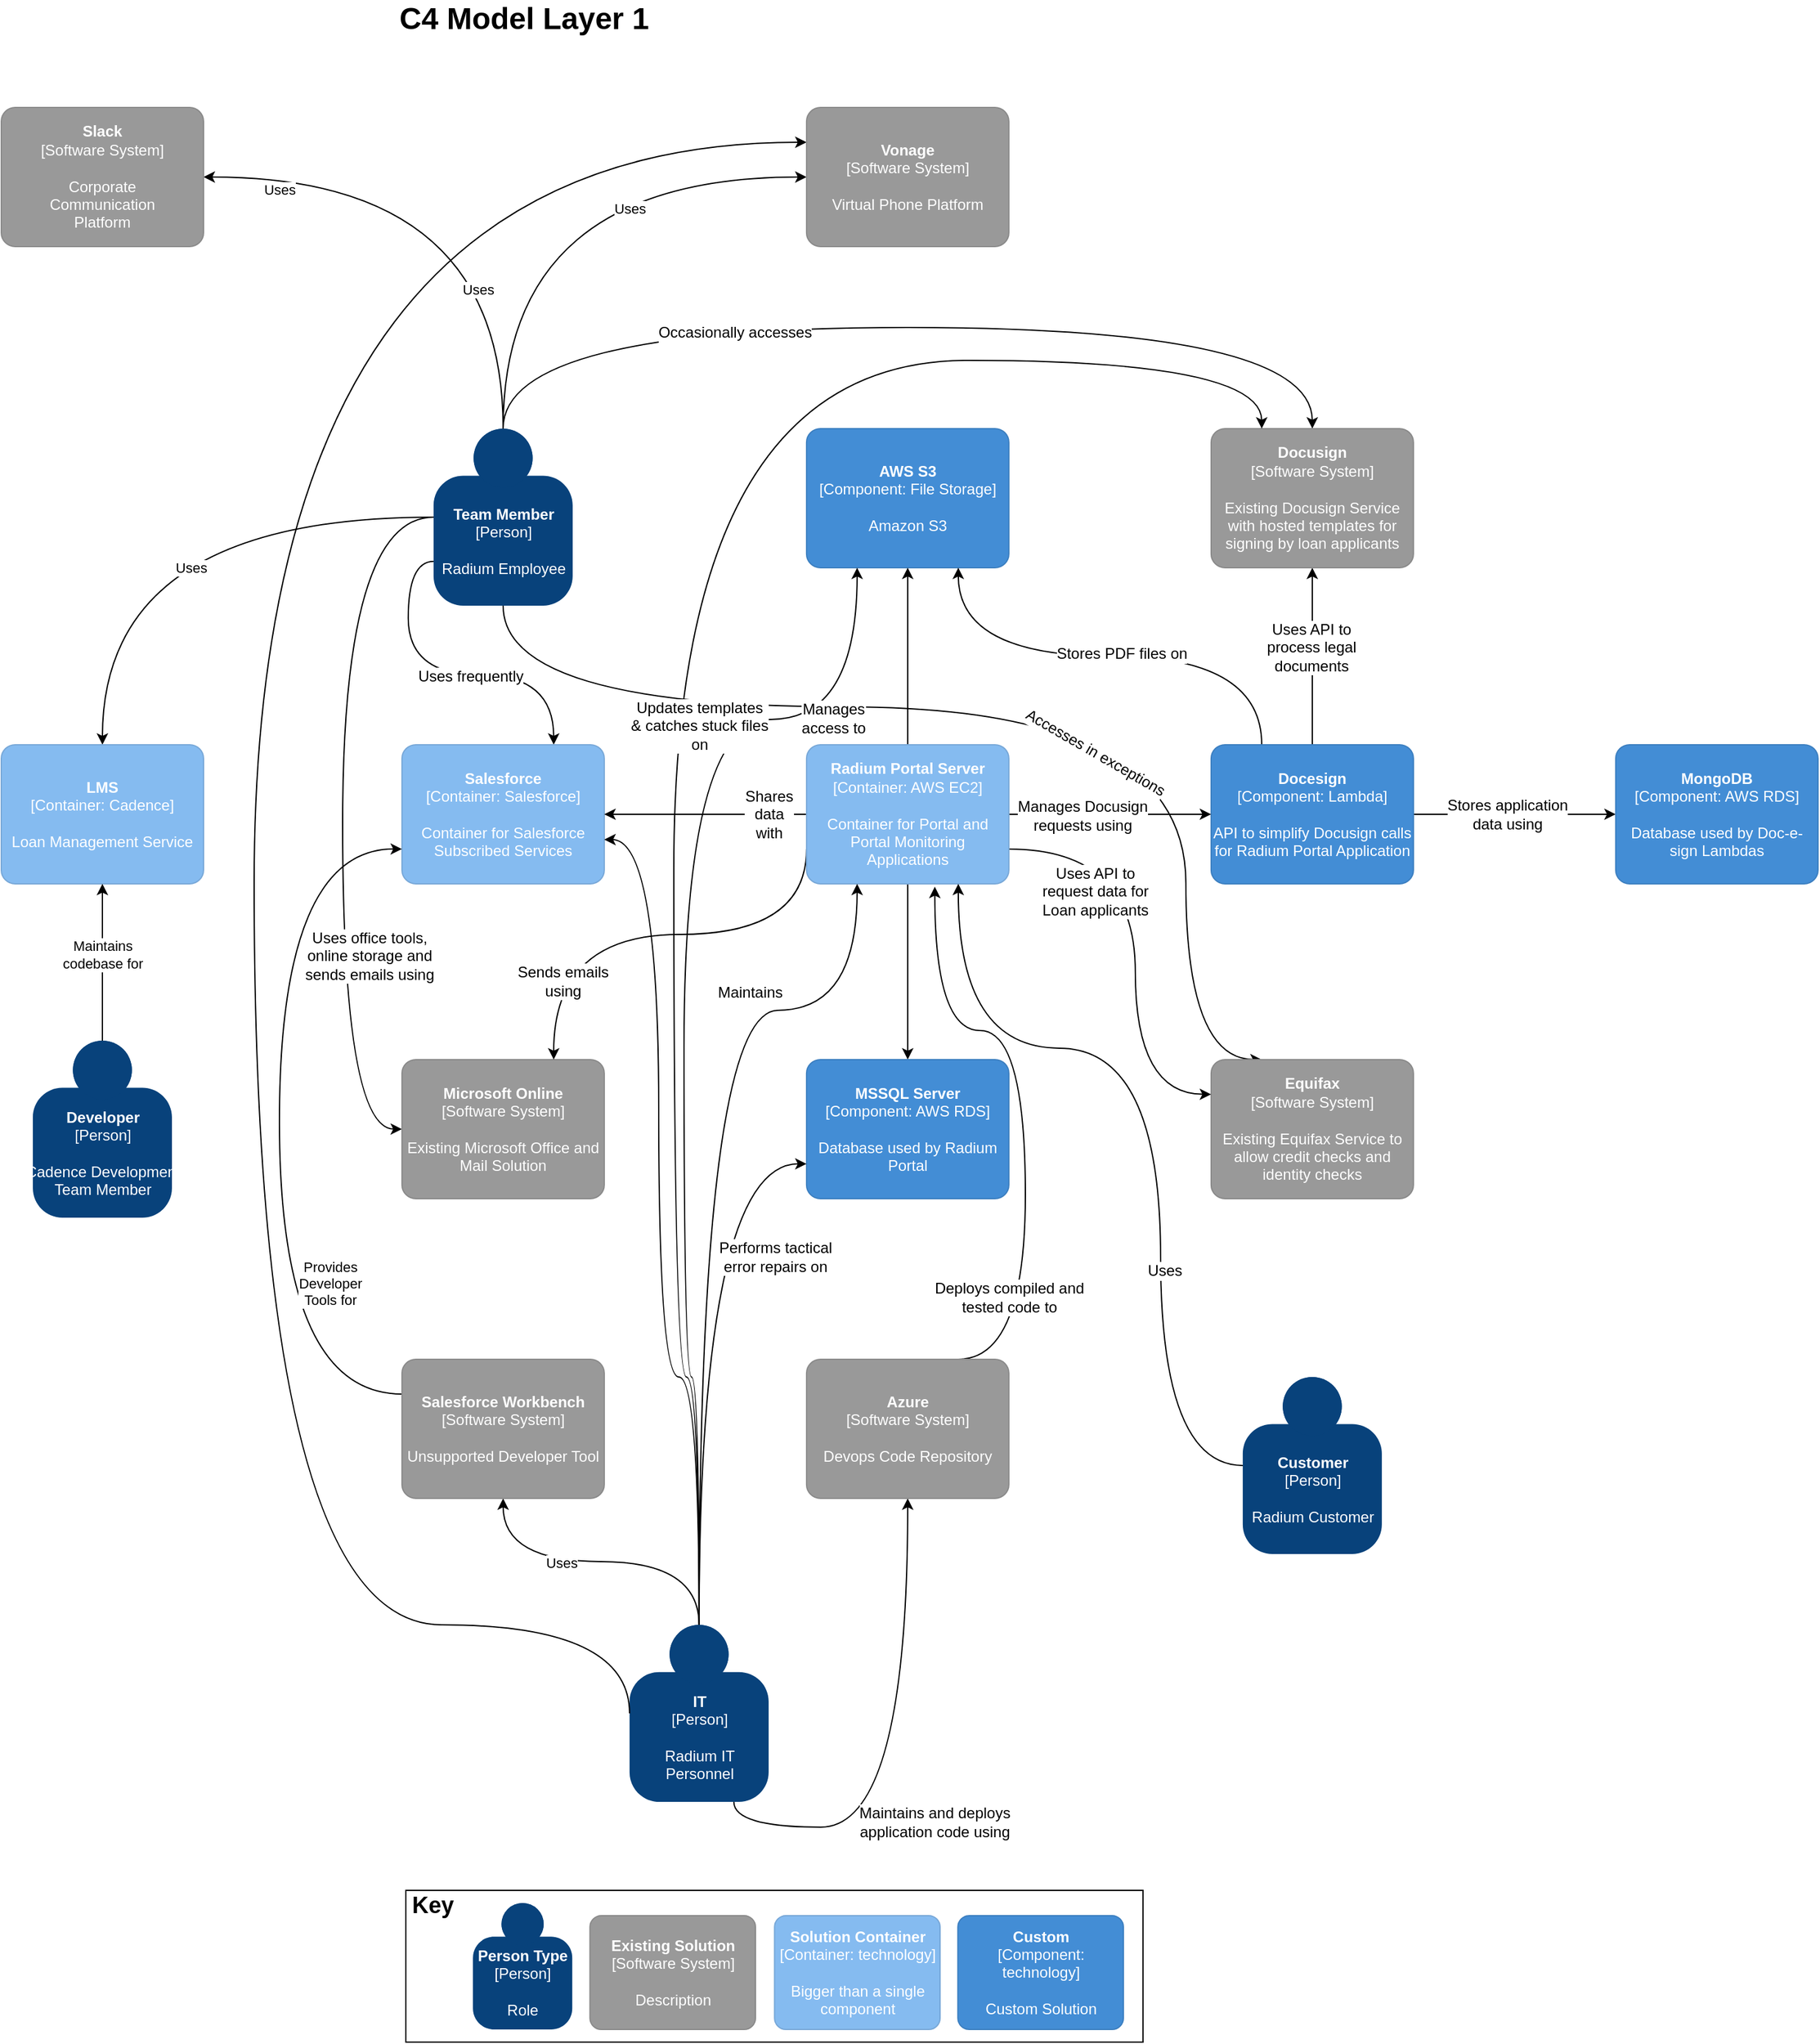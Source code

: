 <mxfile version="13.9.9" type="github" pages="2">
  <diagram id="6a731a19-8d31-9384-78a2-239565b7b9f0" name="Layer 1">
    <mxGraphModel dx="3096" dy="1939" grid="1" gridSize="10" guides="1" tooltips="1" connect="1" arrows="1" fold="1" page="1" pageScale="1" pageWidth="1169" pageHeight="827" background="#ffffff" math="0" shadow="0">
      <root>
        <mxCell id="0" />
        <mxCell id="1" parent="0" />
        <mxCell id="PBUgpTxRqVu0yyWiaOzw-26" value="" style="rounded=0;whiteSpace=wrap;html=1;fontSize=12;align=left;fillColor=none;" parent="1" vertex="1">
          <mxGeometry x="40" y="680" width="583.06" height="120" as="geometry" />
        </mxCell>
        <mxCell id="bhuwDCWxhDeShvpSnMYi-29" style="edgeStyle=orthogonalEdgeStyle;curved=1;rounded=0;orthogonalLoop=1;jettySize=auto;html=1;exitX=0;exitY=0.75;exitDx=0;exitDy=0;exitPerimeter=0;entryX=0.75;entryY=0;entryDx=0;entryDy=0;entryPerimeter=0;startArrow=none;startFill=0;endArrow=classic;endFill=1;" parent="1" source="IgGYjZkhIUAj17sx0JQ3-1780" target="IgGYjZkhIUAj17sx0JQ3-1794" edge="1">
          <mxGeometry relative="1" as="geometry" />
        </mxCell>
        <mxCell id="PBUgpTxRqVu0yyWiaOzw-13" value="Uses frequently" style="edgeLabel;html=1;align=center;verticalAlign=middle;resizable=0;points=[];fontSize=12;" parent="bhuwDCWxhDeShvpSnMYi-29" vertex="1" connectable="0">
          <mxGeometry x="-0.105" y="15" relative="1" as="geometry">
            <mxPoint x="33.52" y="16.12" as="offset" />
          </mxGeometry>
        </mxCell>
        <mxCell id="bhuwDCWxhDeShvpSnMYi-30" style="edgeStyle=orthogonalEdgeStyle;curved=1;rounded=0;orthogonalLoop=1;jettySize=auto;html=1;exitX=0.5;exitY=1;exitDx=0;exitDy=0;exitPerimeter=0;entryX=0.25;entryY=0;entryDx=0;entryDy=0;entryPerimeter=0;startArrow=none;startFill=0;endArrow=classic;endFill=1;" parent="1" source="IgGYjZkhIUAj17sx0JQ3-1780" target="IgGYjZkhIUAj17sx0JQ3-1792" edge="1">
          <mxGeometry relative="1" as="geometry">
            <Array as="points">
              <mxPoint x="116.94" y="-256.06" />
              <mxPoint x="656.94" y="-256.06" />
              <mxPoint x="656.94" y="22.94" />
            </Array>
          </mxGeometry>
        </mxCell>
        <mxCell id="PBUgpTxRqVu0yyWiaOzw-3" value="Accesses in exceptions" style="edgeLabel;html=1;align=center;verticalAlign=middle;resizable=0;points=[];fontSize=12;rotation=30;" parent="bhuwDCWxhDeShvpSnMYi-30" vertex="1" connectable="0">
          <mxGeometry x="0.094" y="-22" relative="1" as="geometry">
            <mxPoint x="23.41" y="14.06" as="offset" />
          </mxGeometry>
        </mxCell>
        <mxCell id="bhuwDCWxhDeShvpSnMYi-33" style="edgeStyle=orthogonalEdgeStyle;curved=1;rounded=0;orthogonalLoop=1;jettySize=auto;html=1;exitX=0.5;exitY=0;exitDx=0;exitDy=0;exitPerimeter=0;entryX=0.5;entryY=0;entryDx=0;entryDy=0;entryPerimeter=0;startArrow=none;startFill=0;endArrow=classic;endFill=1;" parent="1" source="IgGYjZkhIUAj17sx0JQ3-1780" target="IgGYjZkhIUAj17sx0JQ3-1791" edge="1">
          <mxGeometry relative="1" as="geometry">
            <Array as="points">
              <mxPoint x="116.94" y="-556.06" />
              <mxPoint x="756.94" y="-556.06" />
            </Array>
          </mxGeometry>
        </mxCell>
        <mxCell id="PBUgpTxRqVu0yyWiaOzw-10" value="Occasionally accesses" style="edgeLabel;html=1;align=center;verticalAlign=middle;resizable=0;points=[];fontSize=12;" parent="bhuwDCWxhDeShvpSnMYi-33" vertex="1" connectable="0">
          <mxGeometry x="0.208" y="-4" relative="1" as="geometry">
            <mxPoint x="-220.41" as="offset" />
          </mxGeometry>
        </mxCell>
        <mxCell id="PBUgpTxRqVu0yyWiaOzw-1" style="edgeStyle=orthogonalEdgeStyle;curved=1;rounded=0;orthogonalLoop=1;jettySize=auto;html=1;exitX=0;exitY=0.5;exitDx=0;exitDy=0;exitPerimeter=0;entryX=0;entryY=0.5;entryDx=0;entryDy=0;entryPerimeter=0;startArrow=none;startFill=0;endArrow=classic;endFill=1;fontSize=24;" parent="1" source="IgGYjZkhIUAj17sx0JQ3-1780" target="IgGYjZkhIUAj17sx0JQ3-1793" edge="1">
          <mxGeometry relative="1" as="geometry">
            <Array as="points">
              <mxPoint x="-10" y="-406" />
              <mxPoint x="-10" y="78" />
            </Array>
          </mxGeometry>
        </mxCell>
        <mxCell id="PBUgpTxRqVu0yyWiaOzw-12" value="Uses office tools,&lt;br&gt;online storage and&lt;br&gt;sends emails using" style="edgeLabel;html=1;align=center;verticalAlign=middle;resizable=0;points=[];fontSize=12;" parent="PBUgpTxRqVu0yyWiaOzw-1" vertex="1" connectable="0">
          <mxGeometry x="0.461" relative="1" as="geometry">
            <mxPoint x="20.77" y="-22.06" as="offset" />
          </mxGeometry>
        </mxCell>
        <mxCell id="xhgWYCqJyr1Fdc5hThhZ-2" style="edgeStyle=orthogonalEdgeStyle;rounded=0;orthogonalLoop=1;jettySize=auto;html=1;exitX=0;exitY=0.5;exitDx=0;exitDy=0;exitPerimeter=0;entryX=0.5;entryY=0;entryDx=0;entryDy=0;entryPerimeter=0;curved=1;" parent="1" source="IgGYjZkhIUAj17sx0JQ3-1780" target="xhgWYCqJyr1Fdc5hThhZ-1" edge="1">
          <mxGeometry relative="1" as="geometry" />
        </mxCell>
        <mxCell id="xhgWYCqJyr1Fdc5hThhZ-6" value="Uses" style="edgeLabel;html=1;align=center;verticalAlign=middle;resizable=0;points=[];" parent="xhgWYCqJyr1Fdc5hThhZ-2" vertex="1" connectable="0">
          <mxGeometry x="-0.525" y="10" relative="1" as="geometry">
            <mxPoint x="-86.94" y="30.02" as="offset" />
          </mxGeometry>
        </mxCell>
        <mxCell id="MBhJKJmv-auor2P_UVg--9" style="edgeStyle=orthogonalEdgeStyle;curved=1;rounded=0;orthogonalLoop=1;jettySize=auto;html=1;exitX=0.5;exitY=0;exitDx=0;exitDy=0;exitPerimeter=0;startArrow=none;startFill=0;endArrow=classic;endFill=1;entryX=1;entryY=0.5;entryDx=0;entryDy=0;entryPerimeter=0;" edge="1" parent="1" source="IgGYjZkhIUAj17sx0JQ3-1780" target="MBhJKJmv-auor2P_UVg--8">
          <mxGeometry relative="1" as="geometry" />
        </mxCell>
        <mxCell id="MBhJKJmv-auor2P_UVg--10" value="Uses" style="edgeLabel;html=1;align=center;verticalAlign=middle;resizable=0;points=[];" vertex="1" connectable="0" parent="MBhJKJmv-auor2P_UVg--9">
          <mxGeometry x="0.72" y="10" relative="1" as="geometry">
            <mxPoint x="-1" as="offset" />
          </mxGeometry>
        </mxCell>
        <object placeholders="1" c4Name="Team Member" c4Type="Person" c4Description="Radium Employee" label="&lt;b&gt;%c4Name%&lt;/b&gt;&lt;div&gt;[%c4Type%]&lt;/div&gt;&lt;br&gt;&lt;div&gt;%c4Description%&lt;/div&gt;" id="IgGYjZkhIUAj17sx0JQ3-1780">
          <mxCell style="html=1;dashed=0;whitespace=wrap;fillColor=#08427b;strokeColor=none;fontColor=#ffffff;shape=mxgraph.c4.person;align=center;metaEdit=1;points=[[0.5,0,0],[1,0.5,0],[1,0.75,0],[0.75,1,0],[0.5,1,0],[0.25,1,0],[0,0.75,0],[0,0.5,0]];metaData={&quot;c4Type&quot;:{&quot;editable&quot;:false}};" parent="1" vertex="1">
            <mxGeometry x="61.94" y="-476.06" width="110.0" height="140" as="geometry" />
          </mxCell>
        </object>
        <object placeholders="1" c4Name="AWS S3" c4Type="Component" c4Technology="File Storage" c4Description="Amazon S3" label="&lt;b&gt;%c4Name%&lt;/b&gt;&lt;div&gt;[%c4Type%: %c4Technology%]&lt;/div&gt;&lt;br&gt;&lt;div&gt;%c4Description%&lt;/div&gt;" id="IgGYjZkhIUAj17sx0JQ3-1783">
          <mxCell style="rounded=1;whiteSpace=wrap;html=1;labelBackgroundColor=none;fillColor=#438DD5;fontColor=#ffffff;align=center;arcSize=10;strokeColor=#3C7FC0;metaEdit=1;metaData={&quot;c4Type&quot;:{&quot;editable&quot;:false}};points=[[0.25,0,0],[0.5,0,0],[0.75,0,0],[1,0.25,0],[1,0.5,0],[1,0.75,0],[0.75,1,0],[0.5,1,0],[0.25,1,0],[0,0.75,0],[0,0.5,0],[0,0.25,0]];" parent="1" vertex="1">
            <mxGeometry x="356.94" y="-476.06" width="160" height="110.0" as="geometry" />
          </mxCell>
        </object>
        <mxCell id="bhuwDCWxhDeShvpSnMYi-9" style="edgeStyle=orthogonalEdgeStyle;rounded=0;orthogonalLoop=1;jettySize=auto;html=1;exitX=0.5;exitY=0;exitDx=0;exitDy=0;exitPerimeter=0;entryX=0.5;entryY=1;entryDx=0;entryDy=0;entryPerimeter=0;" parent="1" source="IgGYjZkhIUAj17sx0JQ3-1790" target="IgGYjZkhIUAj17sx0JQ3-1791" edge="1">
          <mxGeometry relative="1" as="geometry" />
        </mxCell>
        <mxCell id="PBUgpTxRqVu0yyWiaOzw-18" value="Uses API to&lt;br&gt;process legal&lt;br&gt;documents" style="edgeLabel;html=1;align=center;verticalAlign=middle;resizable=0;points=[];fontSize=12;" parent="bhuwDCWxhDeShvpSnMYi-9" vertex="1" connectable="0">
          <mxGeometry x="0.084" y="1" relative="1" as="geometry">
            <mxPoint y="-1" as="offset" />
          </mxGeometry>
        </mxCell>
        <mxCell id="bhuwDCWxhDeShvpSnMYi-10" style="edgeStyle=orthogonalEdgeStyle;rounded=0;orthogonalLoop=1;jettySize=auto;html=1;exitX=1;exitY=0.5;exitDx=0;exitDy=0;exitPerimeter=0;" parent="1" source="IgGYjZkhIUAj17sx0JQ3-1790" target="bhuwDCWxhDeShvpSnMYi-2" edge="1">
          <mxGeometry relative="1" as="geometry" />
        </mxCell>
        <mxCell id="PBUgpTxRqVu0yyWiaOzw-17" value="Stores application&lt;br&gt;data using" style="edgeLabel;html=1;align=center;verticalAlign=middle;resizable=0;points=[];fontSize=12;" parent="bhuwDCWxhDeShvpSnMYi-10" vertex="1" connectable="0">
          <mxGeometry x="-0.188" relative="1" as="geometry">
            <mxPoint x="8.35" as="offset" />
          </mxGeometry>
        </mxCell>
        <mxCell id="bhuwDCWxhDeShvpSnMYi-11" style="edgeStyle=orthogonalEdgeStyle;rounded=0;orthogonalLoop=1;jettySize=auto;html=1;exitX=0.25;exitY=0;exitDx=0;exitDy=0;exitPerimeter=0;entryX=0.75;entryY=1;entryDx=0;entryDy=0;entryPerimeter=0;curved=1;" parent="1" source="IgGYjZkhIUAj17sx0JQ3-1790" target="IgGYjZkhIUAj17sx0JQ3-1783" edge="1">
          <mxGeometry relative="1" as="geometry" />
        </mxCell>
        <mxCell id="PBUgpTxRqVu0yyWiaOzw-15" value="Stores PDF files on" style="edgeLabel;html=1;align=center;verticalAlign=middle;resizable=0;points=[];fontSize=12;" parent="bhuwDCWxhDeShvpSnMYi-11" vertex="1" connectable="0">
          <mxGeometry x="-0.045" y="-2" relative="1" as="geometry">
            <mxPoint as="offset" />
          </mxGeometry>
        </mxCell>
        <object placeholders="1" c4Name="Docesign" c4Type="Component" c4Technology="Lambda" c4Description="API to simplify Docusign calls for Radium Portal Application" label="&lt;b&gt;%c4Name%&lt;/b&gt;&lt;div&gt;[%c4Type%: %c4Technology%]&lt;/div&gt;&lt;br&gt;&lt;div&gt;%c4Description%&lt;/div&gt;" id="IgGYjZkhIUAj17sx0JQ3-1790">
          <mxCell style="rounded=1;whiteSpace=wrap;html=1;labelBackgroundColor=none;fillColor=#438DD5;fontColor=#ffffff;align=center;arcSize=10;strokeColor=#3C7FC0;metaEdit=1;metaData={&quot;c4Type&quot;:{&quot;editable&quot;:false}};points=[[0.25,0,0],[0.5,0,0],[0.75,0,0],[1,0.25,0],[1,0.5,0],[1,0.75,0],[0.75,1,0],[0.5,1,0],[0.25,1,0],[0,0.75,0],[0,0.5,0],[0,0.25,0]];" parent="1" vertex="1">
            <mxGeometry x="676.94" y="-226.06" width="160" height="110.0" as="geometry" />
          </mxCell>
        </object>
        <object placeholders="1" c4Name="Docusign" c4Type="Software System" c4Description="Existing Docusign Service with hosted templates for signing by loan applicants" label="&lt;b&gt;%c4Name%&lt;/b&gt;&lt;div&gt;[%c4Type%]&lt;/div&gt;&lt;br&gt;&lt;div&gt;%c4Description%&lt;/div&gt;" id="IgGYjZkhIUAj17sx0JQ3-1791">
          <mxCell style="rounded=1;whiteSpace=wrap;html=1;labelBackgroundColor=none;fillColor=#999999;fontColor=#ffffff;align=center;arcSize=10;strokeColor=#8A8A8A;metaEdit=1;metaData={&quot;c4Type&quot;:{&quot;editable&quot;:false}};points=[[0.25,0,0],[0.5,0,0],[0.75,0,0],[1,0.25,0],[1,0.5,0],[1,0.75,0],[0.75,1,0],[0.5,1,0],[0.25,1,0],[0,0.75,0],[0,0.5,0],[0,0.25,0]];" parent="1" vertex="1">
            <mxGeometry x="676.94" y="-476.06" width="160" height="110.0" as="geometry" />
          </mxCell>
        </object>
        <object placeholders="1" c4Name="Equifax" c4Type="Software System" c4Description="Existing Equifax Service to allow credit checks and identity checks" label="&lt;b&gt;%c4Name%&lt;/b&gt;&lt;div&gt;[%c4Type%]&lt;/div&gt;&lt;br&gt;&lt;div&gt;%c4Description%&lt;/div&gt;" id="IgGYjZkhIUAj17sx0JQ3-1792">
          <mxCell style="rounded=1;whiteSpace=wrap;html=1;labelBackgroundColor=none;fillColor=#999999;fontColor=#ffffff;align=center;arcSize=10;strokeColor=#8A8A8A;metaEdit=1;metaData={&quot;c4Type&quot;:{&quot;editable&quot;:false}};points=[[0.25,0,0],[0.5,0,0],[0.75,0,0],[1,0.25,0],[1,0.5,0],[1,0.75,0],[0.75,1,0],[0.5,1,0],[0.25,1,0],[0,0.75,0],[0,0.5,0],[0,0.25,0]];" parent="1" vertex="1">
            <mxGeometry x="676.94" y="22.94" width="160" height="110.0" as="geometry" />
          </mxCell>
        </object>
        <object placeholders="1" c4Name="Microsoft Online" c4Type="Software System" c4Description="Existing Microsoft Office and Mail Solution" label="&lt;b&gt;%c4Name%&lt;/b&gt;&lt;div&gt;[%c4Type%]&lt;/div&gt;&lt;br&gt;&lt;div&gt;%c4Description%&lt;/div&gt;" id="IgGYjZkhIUAj17sx0JQ3-1793">
          <mxCell style="rounded=1;whiteSpace=wrap;html=1;labelBackgroundColor=none;fillColor=#999999;fontColor=#ffffff;align=center;arcSize=10;strokeColor=#8A8A8A;metaEdit=1;metaData={&quot;c4Type&quot;:{&quot;editable&quot;:false}};points=[[0.25,0,0],[0.5,0,0],[0.75,0,0],[1,0.25,0],[1,0.5,0],[1,0.75,0],[0.75,1,0],[0.5,1,0],[0.25,1,0],[0,0.75,0],[0,0.5,0],[0,0.25,0]];" parent="1" vertex="1">
            <mxGeometry x="36.94" y="22.94" width="160" height="110.0" as="geometry" />
          </mxCell>
        </object>
        <object placeholders="1" c4Name="Salesforce" c4Type="Container" c4Technology="Salesforce" c4Description="Container for Salesforce Subscribed Services" label="&lt;b&gt;%c4Name%&lt;/b&gt;&lt;div&gt;[%c4Type%: %c4Technology%]&lt;/div&gt;&lt;br&gt;&lt;div&gt;%c4Description%&lt;/div&gt;" id="IgGYjZkhIUAj17sx0JQ3-1794">
          <mxCell style="rounded=1;whiteSpace=wrap;html=1;labelBackgroundColor=none;fillColor=#85BBF0;fontColor=#ffffff;align=center;arcSize=10;strokeColor=#78A8D8;metaEdit=1;metaData={&quot;c4Type&quot;:{&quot;editable&quot;:false}};points=[[0.25,0,0],[0.5,0,0],[0.75,0,0],[1,0.25,0],[1,0.5,0],[1,0.75,0],[0.75,1,0],[0.5,1,0],[0.25,1,0],[0,0.75,0],[0,0.5,0],[0,0.25,0]];" parent="1" vertex="1">
            <mxGeometry x="36.94" y="-226.06" width="160" height="110.0" as="geometry" />
          </mxCell>
        </object>
        <object placeholders="1" c4Name="MongoDB" c4Type="Component" c4Technology="AWS RDS" c4Description="Database used by Doc-e-sign Lambdas" label="&lt;b&gt;%c4Name%&lt;/b&gt;&lt;div&gt;[%c4Type%: %c4Technology%]&lt;/div&gt;&lt;br&gt;&lt;div&gt;%c4Description%&lt;/div&gt;" id="bhuwDCWxhDeShvpSnMYi-2">
          <mxCell style="rounded=1;whiteSpace=wrap;html=1;labelBackgroundColor=none;fillColor=#438DD5;fontColor=#ffffff;align=center;arcSize=10;strokeColor=#3C7FC0;metaEdit=1;metaData={&quot;c4Type&quot;:{&quot;editable&quot;:false}};points=[[0.25,0,0],[0.5,0,0],[0.75,0,0],[1,0.25,0],[1,0.5,0],[1,0.75,0],[0.75,1,0],[0.5,1,0],[0.25,1,0],[0,0.75,0],[0,0.5,0],[0,0.25,0]];" parent="1" vertex="1">
            <mxGeometry x="996.94" y="-226.06" width="160" height="110.0" as="geometry" />
          </mxCell>
        </object>
        <mxCell id="bhuwDCWxhDeShvpSnMYi-6" style="edgeStyle=orthogonalEdgeStyle;rounded=0;orthogonalLoop=1;jettySize=auto;html=1;entryX=0.5;entryY=1;entryDx=0;entryDy=0;entryPerimeter=0;startArrow=classic;startFill=1;endArrow=none;endFill=0;" parent="1" source="bhuwDCWxhDeShvpSnMYi-3" target="bhuwDCWxhDeShvpSnMYi-5" edge="1">
          <mxGeometry relative="1" as="geometry" />
        </mxCell>
        <object placeholders="1" c4Name="MSSQL Server" c4Type="Component" c4Technology="AWS RDS" c4Description="Database used by Radium Portal" label="&lt;b&gt;%c4Name%&lt;/b&gt;&lt;div&gt;[%c4Type%: %c4Technology%]&lt;/div&gt;&lt;br&gt;&lt;div&gt;%c4Description%&lt;/div&gt;" id="bhuwDCWxhDeShvpSnMYi-3">
          <mxCell style="rounded=1;whiteSpace=wrap;html=1;labelBackgroundColor=none;fillColor=#438DD5;fontColor=#ffffff;align=center;arcSize=10;strokeColor=#3C7FC0;metaEdit=1;metaData={&quot;c4Type&quot;:{&quot;editable&quot;:false}};points=[[0.25,0,0],[0.5,0,0],[0.75,0,0],[1,0.25,0],[1,0.5,0],[1,0.75,0],[0.75,1,0],[0.5,1,0],[0.25,1,0],[0,0.75,0],[0,0.5,0],[0,0.25,0]];" parent="1" vertex="1">
            <mxGeometry x="356.94" y="22.94" width="160" height="110.0" as="geometry" />
          </mxCell>
        </object>
        <mxCell id="bhuwDCWxhDeShvpSnMYi-7" style="edgeStyle=orthogonalEdgeStyle;rounded=0;orthogonalLoop=1;jettySize=auto;html=1;exitX=1;exitY=0.5;exitDx=0;exitDy=0;exitPerimeter=0;" parent="1" source="bhuwDCWxhDeShvpSnMYi-5" target="IgGYjZkhIUAj17sx0JQ3-1790" edge="1">
          <mxGeometry relative="1" as="geometry" />
        </mxCell>
        <mxCell id="PBUgpTxRqVu0yyWiaOzw-16" value="Manages Docusign&lt;br&gt;requests using" style="edgeLabel;html=1;align=center;verticalAlign=middle;resizable=0;points=[];fontSize=12;" parent="bhuwDCWxhDeShvpSnMYi-7" vertex="1" connectable="0">
          <mxGeometry x="-0.277" y="-1" relative="1" as="geometry">
            <mxPoint as="offset" />
          </mxGeometry>
        </mxCell>
        <mxCell id="bhuwDCWxhDeShvpSnMYi-8" style="edgeStyle=orthogonalEdgeStyle;rounded=0;orthogonalLoop=1;jettySize=auto;html=1;exitX=0.5;exitY=0;exitDx=0;exitDy=0;exitPerimeter=0;" parent="1" source="bhuwDCWxhDeShvpSnMYi-5" target="IgGYjZkhIUAj17sx0JQ3-1783" edge="1">
          <mxGeometry relative="1" as="geometry" />
        </mxCell>
        <mxCell id="bhuwDCWxhDeShvpSnMYi-12" style="edgeStyle=orthogonalEdgeStyle;curved=1;rounded=0;orthogonalLoop=1;jettySize=auto;html=1;exitX=1;exitY=0.75;exitDx=0;exitDy=0;exitPerimeter=0;entryX=0;entryY=0.25;entryDx=0;entryDy=0;entryPerimeter=0;" parent="1" source="bhuwDCWxhDeShvpSnMYi-5" target="IgGYjZkhIUAj17sx0JQ3-1792" edge="1">
          <mxGeometry relative="1" as="geometry">
            <Array as="points">
              <mxPoint x="616.94" y="-143.06" />
              <mxPoint x="616.94" y="50.94" />
            </Array>
          </mxGeometry>
        </mxCell>
        <mxCell id="PBUgpTxRqVu0yyWiaOzw-4" value="Uses API to&lt;br&gt;request data for&lt;br&gt;Loan applicants" style="edgeLabel;html=1;align=center;verticalAlign=middle;resizable=0;points=[];fontSize=12;" parent="bhuwDCWxhDeShvpSnMYi-12" vertex="1" connectable="0">
          <mxGeometry x="-0.047" y="-2" relative="1" as="geometry">
            <mxPoint x="-29.88" y="-34.7" as="offset" />
          </mxGeometry>
        </mxCell>
        <mxCell id="bhuwDCWxhDeShvpSnMYi-13" style="edgeStyle=orthogonalEdgeStyle;curved=1;rounded=0;orthogonalLoop=1;jettySize=auto;html=1;exitX=0;exitY=0.5;exitDx=0;exitDy=0;exitPerimeter=0;entryX=1;entryY=0.5;entryDx=0;entryDy=0;entryPerimeter=0;startArrow=none;startFill=0;endArrow=classic;endFill=1;" parent="1" source="bhuwDCWxhDeShvpSnMYi-5" target="IgGYjZkhIUAj17sx0JQ3-1794" edge="1">
          <mxGeometry relative="1" as="geometry" />
        </mxCell>
        <mxCell id="PBUgpTxRqVu0yyWiaOzw-14" value="Shares&lt;br&gt;data&lt;br&gt;with" style="edgeLabel;html=1;align=center;verticalAlign=middle;resizable=0;points=[];fontSize=12;" parent="bhuwDCWxhDeShvpSnMYi-13" vertex="1" connectable="0">
          <mxGeometry x="-0.488" y="-1" relative="1" as="geometry">
            <mxPoint x="11.18" y="1" as="offset" />
          </mxGeometry>
        </mxCell>
        <mxCell id="bhuwDCWxhDeShvpSnMYi-14" style="edgeStyle=orthogonalEdgeStyle;curved=1;rounded=0;orthogonalLoop=1;jettySize=auto;html=1;exitX=0;exitY=0.75;exitDx=0;exitDy=0;exitPerimeter=0;entryX=0.75;entryY=0;entryDx=0;entryDy=0;entryPerimeter=0;startArrow=none;startFill=0;endArrow=classic;endFill=1;" parent="1" source="bhuwDCWxhDeShvpSnMYi-5" target="IgGYjZkhIUAj17sx0JQ3-1793" edge="1">
          <mxGeometry relative="1" as="geometry">
            <Array as="points">
              <mxPoint x="356.94" y="-76.06" />
              <mxPoint x="156.94" y="-76.06" />
            </Array>
          </mxGeometry>
        </mxCell>
        <mxCell id="PBUgpTxRqVu0yyWiaOzw-11" value="Sends emails&lt;br&gt;using" style="edgeLabel;html=1;align=center;verticalAlign=middle;resizable=0;points=[];fontSize=12;" parent="bhuwDCWxhDeShvpSnMYi-14" vertex="1" connectable="0">
          <mxGeometry x="0.768" y="7" relative="1" as="geometry">
            <mxPoint y="-19.97" as="offset" />
          </mxGeometry>
        </mxCell>
        <object placeholders="1" c4Name="Radium Portal Server" c4Type="Container" c4Technology="AWS EC2" c4Description="Container for Portal and Portal Monitoring Applications" label="&lt;b&gt;%c4Name%&lt;/b&gt;&lt;div&gt;[%c4Type%: %c4Technology%]&lt;/div&gt;&lt;br&gt;&lt;div&gt;%c4Description%&lt;/div&gt;" id="bhuwDCWxhDeShvpSnMYi-5">
          <mxCell style="rounded=1;whiteSpace=wrap;html=1;labelBackgroundColor=none;fillColor=#85BBF0;fontColor=#ffffff;align=center;arcSize=10;strokeColor=#78A8D8;metaEdit=1;metaData={&quot;c4Type&quot;:{&quot;editable&quot;:false}};points=[[0.25,0,0],[0.5,0,0],[0.75,0,0],[1,0.25,0],[1,0.5,0],[1,0.75,0],[0.75,1,0],[0.5,1,0],[0.25,1,0],[0,0.75,0],[0,0.5,0],[0,0.25,0]];" parent="1" vertex="1">
            <mxGeometry x="356.94" y="-226.06" width="160" height="110.0" as="geometry" />
          </mxCell>
        </object>
        <mxCell id="bhuwDCWxhDeShvpSnMYi-32" style="edgeStyle=orthogonalEdgeStyle;curved=1;rounded=0;orthogonalLoop=1;jettySize=auto;html=1;exitX=0;exitY=0.5;exitDx=0;exitDy=0;exitPerimeter=0;entryX=0.75;entryY=1;entryDx=0;entryDy=0;entryPerimeter=0;startArrow=none;startFill=0;endArrow=classic;endFill=1;" parent="1" source="bhuwDCWxhDeShvpSnMYi-15" target="bhuwDCWxhDeShvpSnMYi-5" edge="1">
          <mxGeometry relative="1" as="geometry">
            <Array as="points">
              <mxPoint x="636.94" y="343.94" />
              <mxPoint x="636.94" y="13.94" />
              <mxPoint x="476.94" y="13.94" />
            </Array>
          </mxGeometry>
        </mxCell>
        <mxCell id="PBUgpTxRqVu0yyWiaOzw-5" value="Uses" style="edgeLabel;html=1;align=center;verticalAlign=middle;resizable=0;points=[];fontSize=12;" parent="bhuwDCWxhDeShvpSnMYi-32" vertex="1" connectable="0">
          <mxGeometry x="0.028" y="20" relative="1" as="geometry">
            <mxPoint x="23.06" y="132.82" as="offset" />
          </mxGeometry>
        </mxCell>
        <object placeholders="1" c4Name="Customer" c4Type="Person" c4Description="Radium Customer" label="&lt;b&gt;%c4Name%&lt;/b&gt;&lt;div&gt;[%c4Type%]&lt;/div&gt;&lt;br&gt;&lt;div&gt;%c4Description%&lt;/div&gt;" id="bhuwDCWxhDeShvpSnMYi-15">
          <mxCell style="html=1;dashed=0;whitespace=wrap;fillColor=#08427b;strokeColor=none;fontColor=#ffffff;shape=mxgraph.c4.person;align=center;metaEdit=1;points=[[0.5,0,0],[1,0.5,0],[1,0.75,0],[0.75,1,0],[0.5,1,0],[0.25,1,0],[0,0.75,0],[0,0.5,0]];metaData={&quot;c4Type&quot;:{&quot;editable&quot;:false}};" parent="1" vertex="1">
            <mxGeometry x="701.94" y="273.94" width="110.0" height="140" as="geometry" />
          </mxCell>
        </object>
        <mxCell id="bhuwDCWxhDeShvpSnMYi-17" style="edgeStyle=orthogonalEdgeStyle;curved=1;rounded=0;orthogonalLoop=1;jettySize=auto;html=1;exitX=0.5;exitY=0;exitDx=0;exitDy=0;exitPerimeter=0;entryX=0;entryY=0.75;entryDx=0;entryDy=0;entryPerimeter=0;startArrow=none;startFill=0;endArrow=classic;endFill=1;" parent="1" source="bhuwDCWxhDeShvpSnMYi-16" target="bhuwDCWxhDeShvpSnMYi-3" edge="1">
          <mxGeometry relative="1" as="geometry" />
        </mxCell>
        <mxCell id="PBUgpTxRqVu0yyWiaOzw-6" value="Performs tactical&lt;br&gt;error repairs on" style="edgeLabel;html=1;align=center;verticalAlign=middle;resizable=0;points=[];fontSize=12;" parent="bhuwDCWxhDeShvpSnMYi-17" vertex="1" connectable="0">
          <mxGeometry x="-0.16" y="-13" relative="1" as="geometry">
            <mxPoint x="46.72" y="-101.76" as="offset" />
          </mxGeometry>
        </mxCell>
        <mxCell id="bhuwDCWxhDeShvpSnMYi-18" style="edgeStyle=orthogonalEdgeStyle;curved=1;rounded=0;orthogonalLoop=1;jettySize=auto;html=1;exitX=0.5;exitY=0;exitDx=0;exitDy=0;exitPerimeter=0;entryX=0.25;entryY=1;entryDx=0;entryDy=0;entryPerimeter=0;startArrow=none;startFill=0;endArrow=classic;endFill=1;" parent="1" source="bhuwDCWxhDeShvpSnMYi-16" target="bhuwDCWxhDeShvpSnMYi-5" edge="1">
          <mxGeometry relative="1" as="geometry">
            <Array as="points">
              <mxPoint x="271.94" y="-16.06" />
              <mxPoint x="396.94" y="-16.06" />
            </Array>
          </mxGeometry>
        </mxCell>
        <mxCell id="PBUgpTxRqVu0yyWiaOzw-7" value="Maintains" style="edgeLabel;html=1;align=center;verticalAlign=middle;resizable=0;points=[];fontSize=12;" parent="bhuwDCWxhDeShvpSnMYi-18" vertex="1" connectable="0">
          <mxGeometry x="0.401" y="-2" relative="1" as="geometry">
            <mxPoint x="27.54" y="-15.91" as="offset" />
          </mxGeometry>
        </mxCell>
        <mxCell id="bhuwDCWxhDeShvpSnMYi-19" style="edgeStyle=orthogonalEdgeStyle;curved=1;rounded=0;orthogonalLoop=1;jettySize=auto;html=1;exitX=0.5;exitY=0;exitDx=0;exitDy=0;exitPerimeter=0;entryX=0.25;entryY=1;entryDx=0;entryDy=0;entryPerimeter=0;startArrow=none;startFill=0;endArrow=classic;endFill=1;" parent="1" source="bhuwDCWxhDeShvpSnMYi-16" target="IgGYjZkhIUAj17sx0JQ3-1783" edge="1">
          <mxGeometry relative="1" as="geometry">
            <Array as="points">
              <mxPoint x="260" y="274" />
              <mxPoint x="260" y="-246" />
              <mxPoint x="397" y="-246" />
            </Array>
          </mxGeometry>
        </mxCell>
        <mxCell id="PBUgpTxRqVu0yyWiaOzw-8" value="Manages&lt;br&gt;access&amp;nbsp;to" style="edgeLabel;html=1;align=center;verticalAlign=middle;resizable=0;points=[];fontSize=12;" parent="bhuwDCWxhDeShvpSnMYi-19" vertex="1" connectable="0">
          <mxGeometry x="0.238" y="-27" relative="1" as="geometry">
            <mxPoint x="91.06" y="-119.82" as="offset" />
          </mxGeometry>
        </mxCell>
        <mxCell id="bhuwDCWxhDeShvpSnMYi-35" style="edgeStyle=orthogonalEdgeStyle;curved=1;rounded=0;orthogonalLoop=1;jettySize=auto;html=1;exitX=0.5;exitY=0;exitDx=0;exitDy=0;exitPerimeter=0;entryX=0.25;entryY=0;entryDx=0;entryDy=0;entryPerimeter=0;startArrow=none;startFill=0;endArrow=classic;endFill=1;" parent="1" source="bhuwDCWxhDeShvpSnMYi-16" target="IgGYjZkhIUAj17sx0JQ3-1791" edge="1">
          <mxGeometry relative="1" as="geometry">
            <Array as="points">
              <mxPoint x="251.94" y="274" />
              <mxPoint x="251.94" y="-530" />
              <mxPoint x="716.94" y="-530" />
            </Array>
          </mxGeometry>
        </mxCell>
        <mxCell id="PBUgpTxRqVu0yyWiaOzw-9" value="Updates templates&lt;br&gt;&amp;amp; catches stuck files&lt;br&gt;on" style="edgeLabel;html=1;align=center;verticalAlign=middle;resizable=0;points=[];fontSize=12;" parent="bhuwDCWxhDeShvpSnMYi-35" vertex="1" connectable="0">
          <mxGeometry x="0.029" y="-42" relative="1" as="geometry">
            <mxPoint x="-22" y="60.59" as="offset" />
          </mxGeometry>
        </mxCell>
        <mxCell id="PBUgpTxRqVu0yyWiaOzw-20" style="edgeStyle=orthogonalEdgeStyle;curved=1;rounded=0;orthogonalLoop=1;jettySize=auto;html=1;exitX=0.75;exitY=1;exitDx=0;exitDy=0;exitPerimeter=0;entryX=0.5;entryY=1;entryDx=0;entryDy=0;entryPerimeter=0;startArrow=none;startFill=0;endArrow=classic;endFill=1;fontSize=12;" parent="1" source="bhuwDCWxhDeShvpSnMYi-16" target="PBUgpTxRqVu0yyWiaOzw-19" edge="1">
          <mxGeometry relative="1" as="geometry" />
        </mxCell>
        <mxCell id="PBUgpTxRqVu0yyWiaOzw-21" value="Maintains and deploys&lt;br&gt;application&amp;nbsp;code using" style="edgeLabel;html=1;align=center;verticalAlign=middle;resizable=0;points=[];fontSize=12;" parent="PBUgpTxRqVu0yyWiaOzw-20" vertex="1" connectable="0">
          <mxGeometry x="-0.415" y="-4" relative="1" as="geometry">
            <mxPoint x="55.88" y="-7.94" as="offset" />
          </mxGeometry>
        </mxCell>
        <mxCell id="MBhJKJmv-auor2P_UVg--1" style="edgeStyle=orthogonalEdgeStyle;rounded=0;orthogonalLoop=1;jettySize=auto;html=1;exitX=0.5;exitY=0;exitDx=0;exitDy=0;exitPerimeter=0;entryX=1;entryY=0.682;entryDx=0;entryDy=0;entryPerimeter=0;curved=1;" edge="1" parent="1" source="bhuwDCWxhDeShvpSnMYi-16" target="IgGYjZkhIUAj17sx0JQ3-1794">
          <mxGeometry relative="1" as="geometry">
            <Array as="points">
              <mxPoint x="240" y="274" />
              <mxPoint x="240" y="-151" />
            </Array>
          </mxGeometry>
        </mxCell>
        <mxCell id="MBhJKJmv-auor2P_UVg--12" style="edgeStyle=orthogonalEdgeStyle;curved=1;rounded=0;orthogonalLoop=1;jettySize=auto;html=1;exitX=0.5;exitY=0;exitDx=0;exitDy=0;exitPerimeter=0;entryX=0.5;entryY=1;entryDx=0;entryDy=0;entryPerimeter=0;startArrow=none;startFill=0;endArrow=classic;endFill=1;" edge="1" parent="1" source="bhuwDCWxhDeShvpSnMYi-16" target="MBhJKJmv-auor2P_UVg--11">
          <mxGeometry relative="1" as="geometry" />
        </mxCell>
        <mxCell id="MBhJKJmv-auor2P_UVg--13" value="Uses" style="edgeLabel;html=1;align=center;verticalAlign=middle;resizable=0;points=[];" vertex="1" connectable="0" parent="MBhJKJmv-auor2P_UVg--12">
          <mxGeometry x="0.26" y="1" relative="1" as="geometry">
            <mxPoint x="1" as="offset" />
          </mxGeometry>
        </mxCell>
        <object placeholders="1" c4Name="IT" c4Type="Person" c4Description="Radium IT&#xa;Personnel" label="&lt;b&gt;%c4Name%&lt;/b&gt;&lt;div&gt;[%c4Type%]&lt;/div&gt;&lt;br&gt;&lt;div&gt;%c4Description%&lt;/div&gt;" id="bhuwDCWxhDeShvpSnMYi-16">
          <mxCell style="html=1;dashed=0;whitespace=wrap;fillColor=#08427b;strokeColor=none;fontColor=#ffffff;shape=mxgraph.c4.person;align=center;metaEdit=1;points=[[0.5,0,0],[1,0.5,0],[1,0.75,0],[0.75,1,0],[0.5,1,0],[0.25,1,0],[0,0.75,0],[0,0.5,0]];metaData={&quot;c4Type&quot;:{&quot;editable&quot;:false}};" parent="1" vertex="1">
            <mxGeometry x="216.94" y="470" width="110.0" height="140" as="geometry" />
          </mxCell>
        </object>
        <object placeholders="1" c4Name="Existing Solution" c4Type="Software System" c4Description="Description" label="&lt;b&gt;%c4Name%&lt;/b&gt;&lt;div&gt;[%c4Type%]&lt;/div&gt;&lt;br&gt;&lt;div&gt;%c4Description%&lt;/div&gt;" id="bhuwDCWxhDeShvpSnMYi-36">
          <mxCell style="rounded=1;whiteSpace=wrap;html=1;labelBackgroundColor=none;fillColor=#999999;fontColor=#ffffff;align=center;arcSize=10;strokeColor=#8A8A8A;metaEdit=1;metaData={&quot;c4Type&quot;:{&quot;editable&quot;:false}};points=[[0.25,0,0],[0.5,0,0],[0.75,0,0],[1,0.25,0],[1,0.5,0],[1,0.75,0],[0.75,1,0],[0.5,1,0],[0.25,1,0],[0,0.75,0],[0,0.5,0],[0,0.25,0]];" parent="1" vertex="1">
            <mxGeometry x="185.63" y="700" width="130.91" height="90" as="geometry" />
          </mxCell>
        </object>
        <object placeholders="1" c4Name="Custom" c4Type="Component" c4Technology="technology" c4Description="Custom Solution" label="&lt;b&gt;%c4Name%&lt;/b&gt;&lt;div&gt;[%c4Type%: %c4Technology%]&lt;/div&gt;&lt;br&gt;&lt;div&gt;%c4Description%&lt;/div&gt;" id="bhuwDCWxhDeShvpSnMYi-37">
          <mxCell style="rounded=1;whiteSpace=wrap;html=1;labelBackgroundColor=none;fillColor=#438DD5;fontColor=#ffffff;align=center;arcSize=10;strokeColor=#3C7FC0;metaEdit=1;metaData={&quot;c4Type&quot;:{&quot;editable&quot;:false}};points=[[0.25,0,0],[0.5,0,0],[0.75,0,0],[1,0.25,0],[1,0.5,0],[1,0.75,0],[0.75,1,0],[0.5,1,0],[0.25,1,0],[0,0.75,0],[0,0.5,0],[0,0.25,0]];" parent="1" vertex="1">
            <mxGeometry x="476.63" y="700" width="130.91" height="90" as="geometry" />
          </mxCell>
        </object>
        <object placeholders="1" c4Name="Solution Container" c4Type="Container" c4Technology="technology" c4Description="Bigger than a single component" label="&lt;b&gt;%c4Name%&lt;/b&gt;&lt;div&gt;[%c4Type%: %c4Technology%]&lt;/div&gt;&lt;br&gt;&lt;div&gt;%c4Description%&lt;/div&gt;" id="bhuwDCWxhDeShvpSnMYi-38">
          <mxCell style="rounded=1;whiteSpace=wrap;html=1;labelBackgroundColor=none;fillColor=#85BBF0;fontColor=#ffffff;align=center;arcSize=10;strokeColor=#78A8D8;metaEdit=1;metaData={&quot;c4Type&quot;:{&quot;editable&quot;:false}};points=[[0.25,0,0],[0.5,0,0],[0.75,0,0],[1,0.25,0],[1,0.5,0],[1,0.75,0],[0.75,1,0],[0.5,1,0],[0.25,1,0],[0,0.75,0],[0,0.5,0],[0,0.25,0]];" parent="1" vertex="1">
            <mxGeometry x="331.63" y="700" width="130.91" height="90" as="geometry" />
          </mxCell>
        </object>
        <object placeholders="1" c4Name="Person Type" c4Type="Person" c4Description="Role" label="&lt;b&gt;%c4Name%&lt;/b&gt;&lt;div&gt;[%c4Type%]&lt;/div&gt;&lt;br&gt;&lt;div&gt;%c4Description%&lt;/div&gt;" id="bhuwDCWxhDeShvpSnMYi-39">
          <mxCell style="html=1;dashed=0;whitespace=wrap;fillColor=#08427b;strokeColor=none;fontColor=#ffffff;shape=mxgraph.c4.person;align=center;metaEdit=1;points=[[0.5,0,0],[1,0.5,0],[1,0.75,0],[0.75,1,0],[0.5,1,0],[0.25,1,0],[0,0.75,0],[0,0.5,0]];metaData={&quot;c4Type&quot;:{&quot;editable&quot;:false}};" parent="1" vertex="1">
            <mxGeometry x="93.06" y="690" width="78.57" height="100" as="geometry" />
          </mxCell>
        </object>
        <mxCell id="bhuwDCWxhDeShvpSnMYi-40" value="C4 Model Layer 1" style="text;html=1;strokeColor=none;fillColor=none;align=left;verticalAlign=middle;whiteSpace=wrap;rounded=0;fontStyle=1;fontSize=24;" parent="1" vertex="1">
          <mxGeometry x="32.77" y="-810" width="280.71" height="20" as="geometry" />
        </mxCell>
        <mxCell id="PBUgpTxRqVu0yyWiaOzw-22" style="edgeStyle=orthogonalEdgeStyle;curved=1;rounded=0;orthogonalLoop=1;jettySize=auto;html=1;exitX=0.75;exitY=0;exitDx=0;exitDy=0;exitPerimeter=0;entryX=0.634;entryY=1.021;entryDx=0;entryDy=0;entryPerimeter=0;startArrow=none;startFill=0;endArrow=classic;endFill=1;fontSize=12;" parent="1" source="PBUgpTxRqVu0yyWiaOzw-19" target="bhuwDCWxhDeShvpSnMYi-5" edge="1">
          <mxGeometry relative="1" as="geometry">
            <Array as="points">
              <mxPoint x="530" y="260" />
              <mxPoint x="530" />
              <mxPoint x="458" />
            </Array>
          </mxGeometry>
        </mxCell>
        <mxCell id="PBUgpTxRqVu0yyWiaOzw-23" value="Deploys compiled and&lt;br&gt;tested code to" style="edgeLabel;html=1;align=center;verticalAlign=middle;resizable=0;points=[];fontSize=12;" parent="PBUgpTxRqVu0yyWiaOzw-22" vertex="1" connectable="0">
          <mxGeometry x="-0.43" y="2" relative="1" as="geometry">
            <mxPoint x="-11.06" y="39.23" as="offset" />
          </mxGeometry>
        </mxCell>
        <object placeholders="1" c4Name="Azure" c4Type="Software System" c4Description="Devops Code Repository" label="&lt;b&gt;%c4Name%&lt;/b&gt;&lt;div&gt;[%c4Type%]&lt;/div&gt;&lt;br&gt;&lt;div&gt;%c4Description%&lt;/div&gt;" id="PBUgpTxRqVu0yyWiaOzw-19">
          <mxCell style="rounded=1;whiteSpace=wrap;html=1;labelBackgroundColor=none;fillColor=#999999;fontColor=#ffffff;align=center;arcSize=10;strokeColor=#8A8A8A;metaEdit=1;metaData={&quot;c4Type&quot;:{&quot;editable&quot;:false}};points=[[0.25,0,0],[0.5,0,0],[0.75,0,0],[1,0.25,0],[1,0.5,0],[1,0.75,0],[0.75,1,0],[0.5,1,0],[0.25,1,0],[0,0.75,0],[0,0.5,0],[0,0.25,0]];" parent="1" vertex="1">
            <mxGeometry x="356.94" y="260.0" width="160" height="110.0" as="geometry" />
          </mxCell>
        </object>
        <mxCell id="PBUgpTxRqVu0yyWiaOzw-25" value="Key" style="edgeLabel;html=1;align=left;verticalAlign=middle;resizable=0;points=[];fontSize=18;fontStyle=1" parent="1" vertex="1" connectable="0">
          <mxGeometry x="43.056" y="693.001" as="geometry">
            <mxPoint y="-1" as="offset" />
          </mxGeometry>
        </mxCell>
        <object placeholders="1" c4Name="LMS" c4Type="Container" c4Technology="Cadence" c4Description="Loan Management Service" label="&lt;b&gt;%c4Name%&lt;/b&gt;&lt;div&gt;[%c4Type%: %c4Technology%]&lt;/div&gt;&lt;br&gt;&lt;div&gt;%c4Description%&lt;/div&gt;" id="xhgWYCqJyr1Fdc5hThhZ-1">
          <mxCell style="rounded=1;whiteSpace=wrap;html=1;labelBackgroundColor=none;fillColor=#85BBF0;fontColor=#ffffff;align=center;arcSize=10;strokeColor=#78A8D8;metaEdit=1;metaData={&quot;c4Type&quot;:{&quot;editable&quot;:false}};points=[[0.25,0,0],[0.5,0,0],[0.75,0,0],[1,0.25,0],[1,0.5,0],[1,0.75,0],[0.75,1,0],[0.5,1,0],[0.25,1,0],[0,0.75,0],[0,0.5,0],[0,0.25,0]];" parent="1" vertex="1">
            <mxGeometry x="-280" y="-226.06" width="160" height="110.0" as="geometry" />
          </mxCell>
        </object>
        <mxCell id="xhgWYCqJyr1Fdc5hThhZ-4" style="edgeStyle=orthogonalEdgeStyle;curved=1;rounded=0;orthogonalLoop=1;jettySize=auto;html=1;exitX=0.5;exitY=0;exitDx=0;exitDy=0;exitPerimeter=0;entryX=0.5;entryY=1;entryDx=0;entryDy=0;entryPerimeter=0;" parent="1" source="xhgWYCqJyr1Fdc5hThhZ-3" target="xhgWYCqJyr1Fdc5hThhZ-1" edge="1">
          <mxGeometry relative="1" as="geometry" />
        </mxCell>
        <mxCell id="xhgWYCqJyr1Fdc5hThhZ-5" value="Maintains&lt;br&gt;codebase for" style="edgeLabel;html=1;align=center;verticalAlign=middle;resizable=0;points=[];" parent="xhgWYCqJyr1Fdc5hThhZ-4" vertex="1" connectable="0">
          <mxGeometry x="0.193" y="1" relative="1" as="geometry">
            <mxPoint x="1" y="6.06" as="offset" />
          </mxGeometry>
        </mxCell>
        <object placeholders="1" c4Name="Developer" c4Type="Person" c4Description="Cadence Development&#xa;Team Member" label="&lt;b&gt;%c4Name%&lt;/b&gt;&lt;div&gt;[%c4Type%]&lt;/div&gt;&lt;br&gt;&lt;div&gt;%c4Description%&lt;/div&gt;" id="xhgWYCqJyr1Fdc5hThhZ-3">
          <mxCell style="html=1;dashed=0;whitespace=wrap;fillColor=#08427b;strokeColor=none;fontColor=#ffffff;shape=mxgraph.c4.person;align=center;metaEdit=1;points=[[0.5,0,0],[1,0.5,0],[1,0.75,0],[0.75,1,0],[0.5,1,0],[0.25,1,0],[0,0.75,0],[0,0.5,0]];metaData={&quot;c4Type&quot;:{&quot;editable&quot;:false}};" parent="1" vertex="1">
            <mxGeometry x="-255" y="7.94" width="110.0" height="140" as="geometry" />
          </mxCell>
        </object>
        <mxCell id="MBhJKJmv-auor2P_UVg--3" style="edgeStyle=orthogonalEdgeStyle;curved=1;rounded=0;orthogonalLoop=1;jettySize=auto;html=1;exitX=0;exitY=0.5;exitDx=0;exitDy=0;exitPerimeter=0;entryX=0.5;entryY=0;entryDx=0;entryDy=0;entryPerimeter=0;startArrow=classic;startFill=1;endArrow=none;endFill=0;" edge="1" parent="1" source="MBhJKJmv-auor2P_UVg--2" target="IgGYjZkhIUAj17sx0JQ3-1780">
          <mxGeometry relative="1" as="geometry" />
        </mxCell>
        <mxCell id="MBhJKJmv-auor2P_UVg--4" value="Uses" style="edgeLabel;html=1;align=center;verticalAlign=middle;resizable=0;points=[];" vertex="1" connectable="0" parent="MBhJKJmv-auor2P_UVg--3">
          <mxGeometry x="-0.315" y="28" relative="1" as="geometry">
            <mxPoint x="10" y="-3" as="offset" />
          </mxGeometry>
        </mxCell>
        <mxCell id="MBhJKJmv-auor2P_UVg--6" style="edgeStyle=orthogonalEdgeStyle;curved=1;rounded=0;orthogonalLoop=1;jettySize=auto;html=1;exitX=0;exitY=0.25;exitDx=0;exitDy=0;exitPerimeter=0;entryX=0;entryY=0.5;entryDx=0;entryDy=0;entryPerimeter=0;startArrow=classic;startFill=1;endArrow=none;endFill=0;" edge="1" parent="1" source="MBhJKJmv-auor2P_UVg--2" target="bhuwDCWxhDeShvpSnMYi-16">
          <mxGeometry relative="1" as="geometry">
            <Array as="points">
              <mxPoint x="-80" y="-703" />
              <mxPoint x="-80" y="470" />
              <mxPoint x="217" y="470" />
            </Array>
          </mxGeometry>
        </mxCell>
        <mxCell id="MBhJKJmv-auor2P_UVg--7" value="Uses" style="edgeLabel;html=1;align=center;verticalAlign=middle;resizable=0;points=[];" vertex="1" connectable="0" parent="MBhJKJmv-auor2P_UVg--6">
          <mxGeometry x="-0.296" y="67" relative="1" as="geometry">
            <mxPoint x="109.94" y="-142.66" as="offset" />
          </mxGeometry>
        </mxCell>
        <object placeholders="1" c4Name="Vonage" c4Type="Software System" c4Description="Virtual Phone Platform" label="&lt;b&gt;%c4Name%&lt;/b&gt;&lt;div&gt;[%c4Type%]&lt;/div&gt;&lt;br&gt;&lt;div&gt;%c4Description%&lt;/div&gt;" id="MBhJKJmv-auor2P_UVg--2">
          <mxCell style="rounded=1;whiteSpace=wrap;html=1;labelBackgroundColor=none;fillColor=#999999;fontColor=#ffffff;align=center;arcSize=10;strokeColor=#8A8A8A;metaEdit=1;metaData={&quot;c4Type&quot;:{&quot;editable&quot;:false}};points=[[0.25,0,0],[0.5,0,0],[0.75,0,0],[1,0.25,0],[1,0.5,0],[1,0.75,0],[0.75,1,0],[0.5,1,0],[0.25,1,0],[0,0.75,0],[0,0.5,0],[0,0.25,0]];" vertex="1" parent="1">
            <mxGeometry x="356.94" y="-730.0" width="160" height="110.0" as="geometry" />
          </mxCell>
        </object>
        <object placeholders="1" c4Name="Slack" c4Type="Software System" c4Description="Corporate&#xa;Communication&#xa;Platform" label="&lt;b&gt;%c4Name%&lt;/b&gt;&lt;div&gt;[%c4Type%]&lt;/div&gt;&lt;br&gt;&lt;div&gt;%c4Description%&lt;/div&gt;" id="MBhJKJmv-auor2P_UVg--8">
          <mxCell style="rounded=1;whiteSpace=wrap;html=1;labelBackgroundColor=none;fillColor=#999999;fontColor=#ffffff;align=center;arcSize=10;strokeColor=#8A8A8A;metaEdit=1;metaData={&quot;c4Type&quot;:{&quot;editable&quot;:false}};points=[[0.25,0,0],[0.5,0,0],[0.75,0,0],[1,0.25,0],[1,0.5,0],[1,0.75,0],[0.75,1,0],[0.5,1,0],[0.25,1,0],[0,0.75,0],[0,0.5,0],[0,0.25,0]];" vertex="1" parent="1">
            <mxGeometry x="-280" y="-730" width="160" height="110.0" as="geometry" />
          </mxCell>
        </object>
        <mxCell id="MBhJKJmv-auor2P_UVg--14" style="edgeStyle=orthogonalEdgeStyle;curved=1;rounded=0;orthogonalLoop=1;jettySize=auto;html=1;exitX=0;exitY=0.25;exitDx=0;exitDy=0;exitPerimeter=0;entryX=0;entryY=0.75;entryDx=0;entryDy=0;entryPerimeter=0;startArrow=none;startFill=0;endArrow=classic;endFill=1;" edge="1" parent="1" source="MBhJKJmv-auor2P_UVg--11" target="IgGYjZkhIUAj17sx0JQ3-1794">
          <mxGeometry relative="1" as="geometry">
            <Array as="points">
              <mxPoint x="-60" y="287" />
              <mxPoint x="-60" y="-144" />
            </Array>
          </mxGeometry>
        </mxCell>
        <mxCell id="MBhJKJmv-auor2P_UVg--15" value="Provides&lt;br&gt;Developer&lt;br&gt;Tools for" style="edgeLabel;html=1;align=center;verticalAlign=middle;resizable=0;points=[];" vertex="1" connectable="0" parent="MBhJKJmv-auor2P_UVg--14">
          <mxGeometry x="-0.473" y="-21" relative="1" as="geometry">
            <mxPoint x="19" y="-19.7" as="offset" />
          </mxGeometry>
        </mxCell>
        <object placeholders="1" c4Name="Salesforce Workbench" c4Type="Software System" c4Description="Unsupported Developer Tool" label="&lt;b&gt;%c4Name%&lt;/b&gt;&lt;div&gt;[%c4Type%]&lt;/div&gt;&lt;br&gt;&lt;div&gt;%c4Description%&lt;/div&gt;" id="MBhJKJmv-auor2P_UVg--11">
          <mxCell style="rounded=1;whiteSpace=wrap;html=1;labelBackgroundColor=none;fillColor=#999999;fontColor=#ffffff;align=center;arcSize=10;strokeColor=#8A8A8A;metaEdit=1;metaData={&quot;c4Type&quot;:{&quot;editable&quot;:false}};points=[[0.25,0,0],[0.5,0,0],[0.75,0,0],[1,0.25,0],[1,0.5,0],[1,0.75,0],[0.75,1,0],[0.5,1,0],[0.25,1,0],[0,0.75,0],[0,0.5,0],[0,0.25,0]];" vertex="1" parent="1">
            <mxGeometry x="36.94" y="260.0" width="160" height="110.0" as="geometry" />
          </mxCell>
        </object>
      </root>
    </mxGraphModel>
  </diagram>
  <diagram id="LL3lnAjem8_F_wIFWwPc" name="Portal Layer 2">
    <mxGraphModel dx="2013" dy="1939" grid="1" gridSize="10" guides="1" tooltips="1" connect="1" arrows="1" fold="1" page="1" pageScale="1" pageWidth="827" pageHeight="1169" math="0" shadow="0">
      <root>
        <mxCell id="lZ7BdgL8ppMDv0xEp2JG-0" />
        <mxCell id="lZ7BdgL8ppMDv0xEp2JG-1" parent="lZ7BdgL8ppMDv0xEp2JG-0" />
        <object placeholders="1" c4Name="AWS S3" c4Type="Component" c4Technology="File Storage" c4Description="Amazon S3" label="&lt;b&gt;%c4Name%&lt;/b&gt;&lt;div&gt;[%c4Type%: %c4Technology%]&lt;/div&gt;&lt;br&gt;&lt;div&gt;%c4Description%&lt;/div&gt;" id="M0ECKqm1ZrSgc8Ktlz5s-0">
          <mxCell style="rounded=1;whiteSpace=wrap;html=1;labelBackgroundColor=none;fillColor=#438DD5;fontColor=#ffffff;align=center;arcSize=10;strokeColor=#3C7FC0;metaEdit=1;metaData={&quot;c4Type&quot;:{&quot;editable&quot;:false}};points=[[0.25,0,0],[0.5,0,0],[0.75,0,0],[1,0.25,0],[1,0.5,0],[1,0.75,0],[0.75,1,0],[0.5,1,0],[0.25,1,0],[0,0.75,0],[0,0.5,0],[0,0.25,0]];" vertex="1" parent="lZ7BdgL8ppMDv0xEp2JG-1">
            <mxGeometry x="310" y="-470" width="160" height="110.0" as="geometry" />
          </mxCell>
        </object>
        <object placeholders="1" c4Name="Docesign" c4Type="Component" c4Technology="Lambda" c4Description="API to simplify Docusign calls for Radium Portal Application" label="&lt;b&gt;%c4Name%&lt;/b&gt;&lt;div&gt;[%c4Type%: %c4Technology%]&lt;/div&gt;&lt;br&gt;&lt;div&gt;%c4Description%&lt;/div&gt;" id="M0ECKqm1ZrSgc8Ktlz5s-1">
          <mxCell style="rounded=1;whiteSpace=wrap;html=1;labelBackgroundColor=none;fillColor=#438DD5;fontColor=#ffffff;align=center;arcSize=10;strokeColor=#3C7FC0;metaEdit=1;metaData={&quot;c4Type&quot;:{&quot;editable&quot;:false}};points=[[0.25,0,0],[0.5,0,0],[0.75,0,0],[1,0.25,0],[1,0.5,0],[1,0.75,0],[0.75,1,0],[0.5,1,0],[0.25,1,0],[0,0.75,0],[0,0.5,0],[0,0.25,0]];" vertex="1" parent="lZ7BdgL8ppMDv0xEp2JG-1">
            <mxGeometry x="630" y="-220.0" width="160" height="110.0" as="geometry" />
          </mxCell>
        </object>
        <object placeholders="1" c4Name="Equifax" c4Type="Software System" c4Description="Existing Equifax Service to allow credit checks and identity checks" label="&lt;b&gt;%c4Name%&lt;/b&gt;&lt;div&gt;[%c4Type%]&lt;/div&gt;&lt;br&gt;&lt;div&gt;%c4Description%&lt;/div&gt;" id="M0ECKqm1ZrSgc8Ktlz5s-2">
          <mxCell style="rounded=1;whiteSpace=wrap;html=1;labelBackgroundColor=none;fillColor=#999999;fontColor=#ffffff;align=center;arcSize=10;strokeColor=#8A8A8A;metaEdit=1;metaData={&quot;c4Type&quot;:{&quot;editable&quot;:false}};points=[[0.25,0,0],[0.5,0,0],[0.75,0,0],[1,0.25,0],[1,0.5,0],[1,0.75,0],[0.75,1,0],[0.5,1,0],[0.25,1,0],[0,0.75,0],[0,0.5,0],[0,0.25,0]];" vertex="1" parent="lZ7BdgL8ppMDv0xEp2JG-1">
            <mxGeometry x="630" y="29.0" width="160" height="110.0" as="geometry" />
          </mxCell>
        </object>
        <object placeholders="1" c4Name="Microsoft Online" c4Type="Software System" c4Description="Existing Microsoft Office and Mail Solution" label="&lt;b&gt;%c4Name%&lt;/b&gt;&lt;div&gt;[%c4Type%]&lt;/div&gt;&lt;br&gt;&lt;div&gt;%c4Description%&lt;/div&gt;" id="M0ECKqm1ZrSgc8Ktlz5s-3">
          <mxCell style="rounded=1;whiteSpace=wrap;html=1;labelBackgroundColor=none;fillColor=#999999;fontColor=#ffffff;align=center;arcSize=10;strokeColor=#8A8A8A;metaEdit=1;metaData={&quot;c4Type&quot;:{&quot;editable&quot;:false}};points=[[0.25,0,0],[0.5,0,0],[0.75,0,0],[1,0.25,0],[1,0.5,0],[1,0.75,0],[0.75,1,0],[0.5,1,0],[0.25,1,0],[0,0.75,0],[0,0.5,0],[0,0.25,0]];" vertex="1" parent="lZ7BdgL8ppMDv0xEp2JG-1">
            <mxGeometry x="-10" y="29.0" width="160" height="110.0" as="geometry" />
          </mxCell>
        </object>
        <object placeholders="1" c4Name="Salesforce" c4Type="Container" c4Technology="Salesforce" c4Description="Container for Salesforce Subscribed Services" label="&lt;b&gt;%c4Name%&lt;/b&gt;&lt;div&gt;[%c4Type%: %c4Technology%]&lt;/div&gt;&lt;br&gt;&lt;div&gt;%c4Description%&lt;/div&gt;" id="M0ECKqm1ZrSgc8Ktlz5s-4">
          <mxCell style="rounded=1;whiteSpace=wrap;html=1;labelBackgroundColor=none;fillColor=#85BBF0;fontColor=#ffffff;align=center;arcSize=10;strokeColor=#78A8D8;metaEdit=1;metaData={&quot;c4Type&quot;:{&quot;editable&quot;:false}};points=[[0.25,0,0],[0.5,0,0],[0.75,0,0],[1,0.25,0],[1,0.5,0],[1,0.75,0],[0.75,1,0],[0.5,1,0],[0.25,1,0],[0,0.75,0],[0,0.5,0],[0,0.25,0]];" vertex="1" parent="lZ7BdgL8ppMDv0xEp2JG-1">
            <mxGeometry x="-10" y="-220.0" width="160" height="110.0" as="geometry" />
          </mxCell>
        </object>
        <object placeholders="1" c4Name="MSSQL Server" c4Type="Component" c4Technology="AWS RDS" c4Description="Database used by Radium Portal" label="&lt;b&gt;%c4Name%&lt;/b&gt;&lt;div&gt;[%c4Type%: %c4Technology%]&lt;/div&gt;&lt;br&gt;&lt;div&gt;%c4Description%&lt;/div&gt;" id="M0ECKqm1ZrSgc8Ktlz5s-5">
          <mxCell style="rounded=1;whiteSpace=wrap;html=1;labelBackgroundColor=none;fillColor=#438DD5;fontColor=#ffffff;align=center;arcSize=10;strokeColor=#3C7FC0;metaEdit=1;metaData={&quot;c4Type&quot;:{&quot;editable&quot;:false}};points=[[0.25,0,0],[0.5,0,0],[0.75,0,0],[1,0.25,0],[1,0.5,0],[1,0.75,0],[0.75,1,0],[0.5,1,0],[0.25,1,0],[0,0.75,0],[0,0.5,0],[0,0.25,0]];" vertex="1" parent="lZ7BdgL8ppMDv0xEp2JG-1">
            <mxGeometry x="310" y="29.0" width="160" height="110.0" as="geometry" />
          </mxCell>
        </object>
        <object placeholders="1" c4Name="Radium Portal Server" c4Type="Container" c4Technology=".Net on AWS EC2" c4Description="Container for Portal and Portal Monitoring Applications" label="&lt;b&gt;%c4Name%&lt;/b&gt;&lt;div&gt;[%c4Type%: %c4Technology%]&lt;/div&gt;&lt;br&gt;&lt;div&gt;%c4Description%&lt;/div&gt;" id="M0ECKqm1ZrSgc8Ktlz5s-6">
          <mxCell style="rounded=1;whiteSpace=wrap;html=1;labelBackgroundColor=none;fillColor=#85BBF0;fontColor=#ffffff;align=center;arcSize=10;strokeColor=#78A8D8;metaEdit=1;metaData={&quot;c4Type&quot;:{&quot;editable&quot;:false}};points=[[0.25,0,0],[0.5,0,0],[0.75,0,0],[1,0.25,0],[1,0.5,0],[1,0.75,0],[0.75,1,0],[0.5,1,0],[0.25,1,0],[0,0.75,0],[0,0.5,0],[0,0.25,0]];" vertex="1" parent="lZ7BdgL8ppMDv0xEp2JG-1">
            <mxGeometry x="310" y="-220.0" width="160" height="110.0" as="geometry" />
          </mxCell>
        </object>
      </root>
    </mxGraphModel>
  </diagram>
</mxfile>

